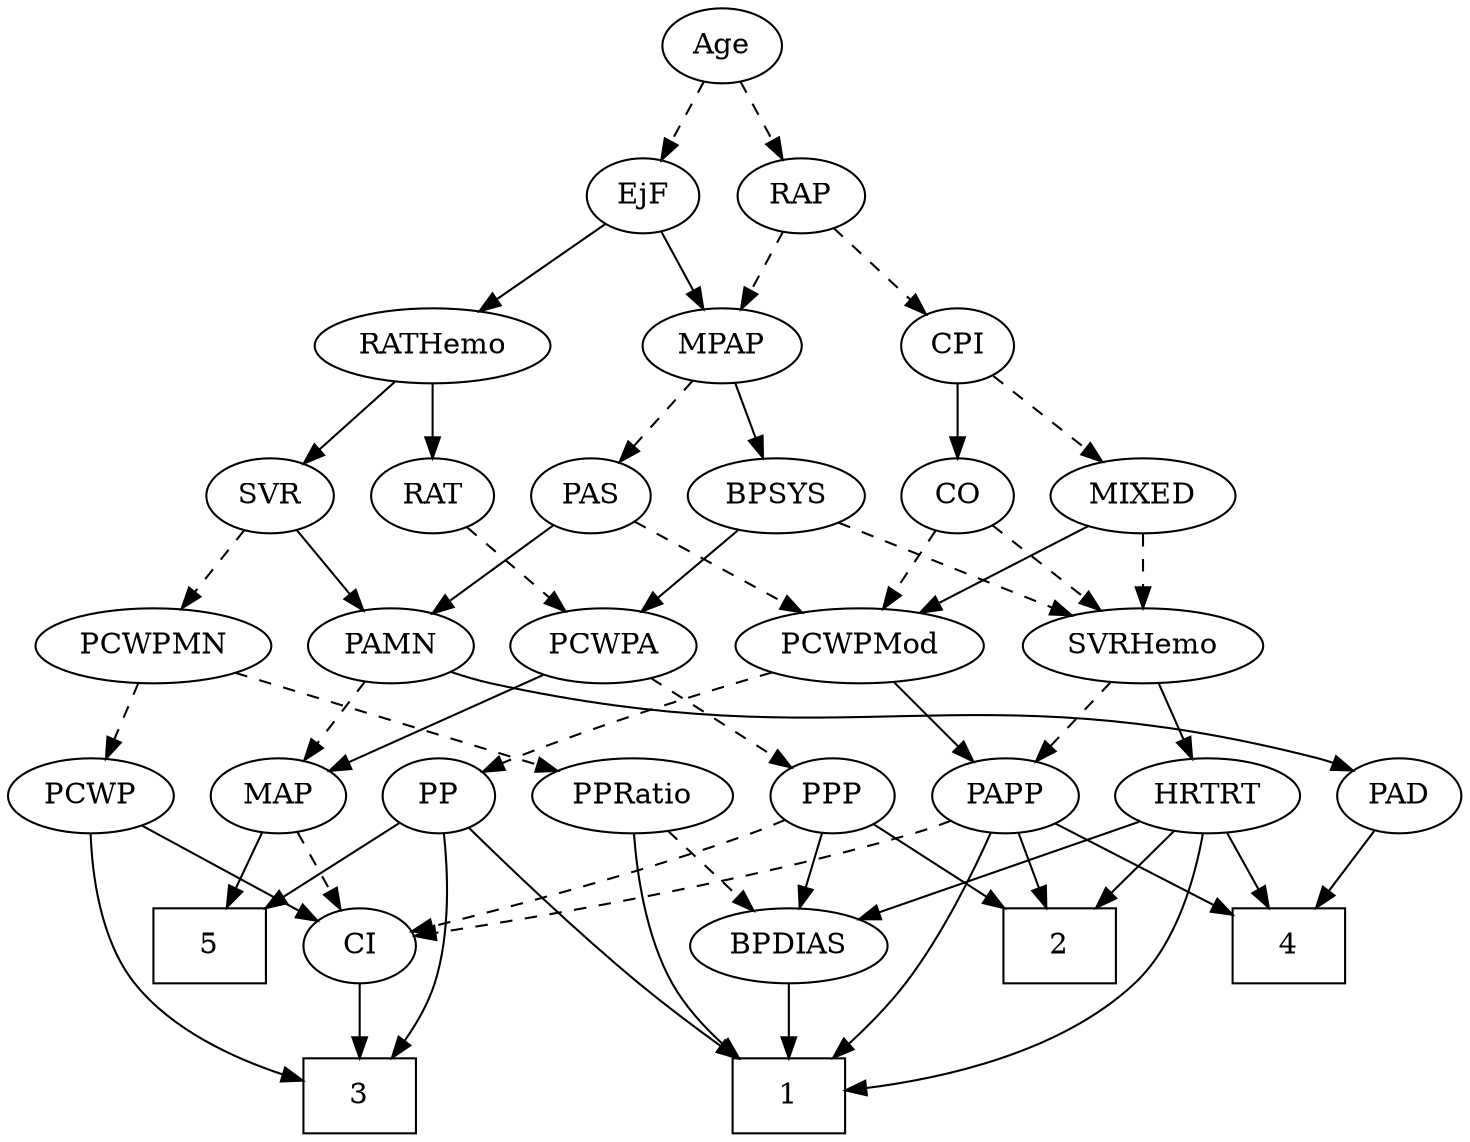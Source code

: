 strict digraph {
	graph [bb="0,0,645.69,540"];
	node [label="\N"];
	1	[height=0.5,
		pos="351.1,18",
		shape=box,
		width=0.75];
	2	[height=0.5,
		pos="476.1,90",
		shape=box,
		width=0.75];
	3	[height=0.5,
		pos="150.1,18",
		shape=box,
		width=0.75];
	4	[height=0.5,
		pos="586.1,90",
		shape=box,
		width=0.75];
	5	[height=0.5,
		pos="78.097,90",
		shape=box,
		width=0.75];
	Age	[height=0.5,
		pos="304.1,522",
		width=0.75];
	EjF	[height=0.5,
		pos="268.1,450",
		width=0.75];
	Age -> EjF	[pos="e,276.4,467.15 295.75,504.76 291.39,496.28 285.95,485.71 281.06,476.2",
		style=dashed];
	RAP	[height=0.5,
		pos="341.1,450",
		width=0.77632];
	Age -> RAP	[pos="e,332.56,467.15 312.68,504.76 317.16,496.28 322.75,485.71 327.78,476.2",
		style=dashed];
	MPAP	[height=0.5,
		pos="305.1,378",
		width=0.97491];
	EjF -> MPAP	[pos="e,296.3,395.63 276.68,432.76 281.1,424.4 286.59,414.02 291.56,404.61",
		style=solid];
	RATHemo	[height=0.5,
		pos="176.1,378",
		width=1.3721];
	EjF -> RATHemo	[pos="e,196.54,394.55 250.79,435.83 237.79,425.94 219.7,412.18 204.58,400.67",
		style=solid];
	RAP -> MPAP	[pos="e,313.65,395.63 332.75,432.76 328.45,424.4 323.11,414.02 318.27,404.61",
		style=dashed];
	CPI	[height=0.5,
		pos="414.1,378",
		width=0.75];
	RAP -> CPI	[pos="e,399.24,393.25 356.22,434.5 366.47,424.67 380.19,411.52 391.7,400.48",
		style=dashed];
	MIXED	[height=0.5,
		pos="499.1,306",
		width=1.1193];
	PCWPMod	[height=0.5,
		pos="379.1,234",
		width=1.4443];
	MIXED -> PCWPMod	[pos="e,404.53,249.84 475.67,291.34 457.93,280.99 433.28,266.61 413.33,254.97",
		style=solid];
	SVRHemo	[height=0.5,
		pos="499.1,234",
		width=1.3902];
	MIXED -> SVRHemo	[pos="e,499.1,252.1 499.1,287.7 499.1,279.98 499.1,270.71 499.1,262.11",
		style=dashed];
	BPSYS	[height=0.5,
		pos="331.1,306",
		width=1.0471];
	MPAP -> BPSYS	[pos="e,324.86,323.79 311.39,360.05 314.36,352.06 317.97,342.33 321.29,333.4",
		style=solid];
	PAS	[height=0.5,
		pos="248.1,306",
		width=0.75];
	MPAP -> PAS	[pos="e,260.59,322.34 292.16,361.12 284.77,352.04 275.37,340.49 267.15,330.39",
		style=dashed];
	PCWPA	[height=0.5,
		pos="267.1,234",
		width=1.1555];
	BPSYS -> PCWPA	[pos="e,282.01,251.31 316.57,289.12 308.43,280.2 298.1,268.91 288.99,258.94",
		style=solid];
	BPSYS -> SVRHemo	[pos="e,467.74,248.07 358.46,293.6 385.6,282.29 427.48,264.84 458.49,251.92",
		style=dashed];
	PAD	[height=0.5,
		pos="617.1,162",
		width=0.79437];
	PAD -> 4	[pos="e,593.82,108.45 609.75,144.41 606.23,136.45 601.92,126.72 597.95,117.76",
		style=solid];
	CO	[height=0.5,
		pos="414.1,306",
		width=0.75];
	CO -> PCWPMod	[pos="e,387.66,252.12 405.98,288.76 401.9,280.61 396.86,270.53 392.25,261.31",
		style=dashed];
	CO -> SVRHemo	[pos="e,480.09,250.65 430.49,291.5 442.34,281.74 458.62,268.33 472.35,257.02",
		style=dashed];
	PAMN	[height=0.5,
		pos="171.1,234",
		width=1.011];
	PAS -> PAMN	[pos="e,187.72,250.11 232.51,290.83 221.84,281.13 207.48,268.08 195.33,257.03",
		style=solid];
	PAS -> PCWPMod	[pos="e,351.95,249.5 268.57,294.06 288.47,283.42 319.14,267.04 343.12,254.22",
		style=dashed];
	PAMN -> PAD	[pos="e,595.63,174.31 197.87,221.58 203.78,219.42 210.08,217.41 216.1,216 374.39,178.96 423.19,222.52 580.1,180 582.04,179.47 584.01,178.85 \
585.98,178.17",
		style=solid];
	MAP	[height=0.5,
		pos="119.1,162",
		width=0.84854];
	PAMN -> MAP	[pos="e,130.73,178.67 159.04,216.76 152.45,207.89 144.16,196.74 136.84,186.89",
		style=dashed];
	RAT	[height=0.5,
		pos="176.1,306",
		width=0.75827];
	RATHemo -> RAT	[pos="e,176.1,324.1 176.1,359.7 176.1,351.98 176.1,342.71 176.1,334.11",
		style=solid];
	SVR	[height=0.5,
		pos="103.1,306",
		width=0.77632];
	RATHemo -> SVR	[pos="e,117.96,321.25 159.17,360.76 149.13,351.14 136.3,338.84 125.44,328.43",
		style=solid];
	CPI -> MIXED	[pos="e,480.69,322.16 430.49,363.5 442.5,353.61 459.07,339.96 472.91,328.56",
		style=dashed];
	CPI -> CO	[pos="e,414.1,324.1 414.1,359.7 414.1,351.98 414.1,342.71 414.1,334.11",
		style=solid];
	RAT -> PCWPA	[pos="e,247.53,250.05 193.21,291.83 206.25,281.81 224.45,267.81 239.53,256.21",
		style=dashed];
	SVR -> PAMN	[pos="e,155.75,250.8 117.52,290.15 126.55,280.85 138.39,268.67 148.63,258.12",
		style=solid];
	PCWPMN	[height=0.5,
		pos="67.097,234",
		width=1.3902];
	SVR -> PCWPMN	[pos="e,75.903,252.12 94.747,288.76 90.554,280.61 85.369,270.53 80.626,261.31",
		style=dashed];
	PP	[height=0.5,
		pos="195.1,162",
		width=0.75];
	PCWPMod -> PP	[pos="e,216.26,173.41 342.53,221.01 312.35,210.85 268.54,195.5 231.1,180 229.28,179.25 227.42,178.45 225.55,177.63",
		style=dashed];
	PAPP	[height=0.5,
		pos="442.1,162",
		width=0.88464];
	PCWPMod -> PAPP	[pos="e,428.14,178.51 394.03,216.41 402.18,207.35 412.41,195.99 421.33,186.08",
		style=solid];
	PCWPA -> MAP	[pos="e,142.18,173.92 239.95,220.16 214.98,208.35 177.91,190.82 151.42,178.29",
		style=solid];
	PPP	[height=0.5,
		pos="365.1,162",
		width=0.75];
	PCWPA -> PPP	[pos="e,347.3,175.71 287.88,218.15 302.77,207.52 322.92,193.13 338.91,181.71",
		style=dashed];
	PPRatio	[height=0.5,
		pos="280.1,162",
		width=1.1013];
	PCWPMN -> PPRatio	[pos="e,249.81,173.62 103.32,221.54 136.6,210.95 187.26,194.69 231.1,180 234.03,179.02 237.06,177.99 240.11,176.95",
		style=dashed];
	PCWP	[height=0.5,
		pos="35.097,162",
		width=0.97491];
	PCWPMN -> PCWP	[pos="e,42.772,179.79 59.351,216.05 55.656,207.97 51.152,198.12 47.034,189.11",
		style=dashed];
	SVRHemo -> PAPP	[pos="e,455.12,178.99 485.59,216.41 478.39,207.57 469.4,196.53 461.47,186.79",
		style=dashed];
	HRTRT	[height=0.5,
		pos="531.1,162",
		width=1.1013];
	SVRHemo -> HRTRT	[pos="e,523.42,179.79 506.84,216.05 510.54,207.97 515.04,198.12 519.16,189.11",
		style=solid];
	BPDIAS	[height=0.5,
		pos="351.1,90",
		width=1.1735];
	BPDIAS -> 1	[pos="e,351.1,36.104 351.1,71.697 351.1,63.983 351.1,54.712 351.1,46.112",
		style=solid];
	MAP -> 5	[pos="e,88.127,108.12 109.59,144.76 104.76,136.53 98.782,126.32 93.335,117.02",
		style=solid];
	CI	[height=0.5,
		pos="150.1,90",
		width=0.75];
	MAP -> CI	[pos="e,142.8,107.47 126.44,144.41 130.11,136.13 134.63,125.92 138.73,116.66",
		style=dashed];
	PP -> 1	[pos="e,328.23,36.033 208.79,146.3 225.85,128.21 256.19,96.844 284.1,72 295.51,61.843 308.58,51.28 320.13,42.281",
		style=solid];
	PP -> 3	[pos="e,165.18,36.403 195.82,143.72 196.03,125.37 194.75,95.791 186.1,72 182.6,62.379 176.96,52.826 171.18,44.535",
		style=solid];
	PP -> 5	[pos="e,105.2,107.22 175.51,149.28 158.74,139.25 134.15,124.54 113.88,112.41",
		style=solid];
	PPP -> 2	[pos="e,448.96,108.11 384.18,148.97 399.59,139.25 421.71,125.3 440.39,113.52",
		style=solid];
	PPP -> BPDIAS	[pos="e,354.55,108.28 361.71,144.05 360.17,136.35 358.3,127.03 356.57,118.36",
		style=solid];
	PPP -> CI	[pos="e,175.11,97.109 344.01,150.38 339.17,148.13 334,145.87 329.1,144 280.18,125.33 221.72,109.12 185.24,99.697",
		style=dashed];
	PPRatio -> 1	[pos="e,329.87,36.085 281.19,143.98 282.99,125.33 287.72,95.011 300.1,72 305.81,61.389 314.24,51.4 322.6,43.015",
		style=solid];
	PPRatio -> BPDIAS	[pos="e,334.89,106.98 295.85,145.46 305.19,136.26 317.2,124.42 327.63,114.13",
		style=dashed];
	PCWP -> 3	[pos="e,122.88,24.352 31.774,143.97 29.008,124.76 27.556,93.413 42.097,72 58.391,48.005 88.787,34.447 113.19,27.063",
		style=solid];
	PCWP -> CI	[pos="e,130.58,102.88 56.998,147.67 75.421,136.45 101.88,120.35 121.89,108.17",
		style=solid];
	CI -> 3	[pos="e,150.1,36.104 150.1,71.697 150.1,63.983 150.1,54.712 150.1,46.112",
		style=solid];
	PAPP -> 1	[pos="e,370.72,36.278 436.46,144.04 429.84,125.44 417.75,95.159 402.1,72 395.24,61.853 386.36,51.87 377.94,43.353",
		style=solid];
	PAPP -> 2	[pos="e,467.62,108.45 450.15,144.41 454.06,136.37 458.85,126.51 463.24,117.47",
		style=solid];
	PAPP -> 4	[pos="e,558.97,104.19 465.55,149.6 488.34,138.52 523.26,121.55 549.66,108.71",
		style=solid];
	PAPP -> CI	[pos="e,176.15,94.869 417.65,150 412.27,147.82 406.54,145.69 401.1,144 326.19,120.78 235.58,104.43 186.31,96.482",
		style=dashed];
	HRTRT -> 1	[pos="e,378.3,20.001 532.19,143.68 532.47,123.91 529.83,91.752 512.1,72 480.61,36.923 425.49,24.992 388.64,20.974",
		style=solid];
	HRTRT -> 2	[pos="e,489.55,108.12 518.34,144.76 511.66,136.27 503.34,125.68 495.85,116.15",
		style=solid];
	HRTRT -> 4	[pos="e,572.64,108.12 543.85,144.76 550.53,136.27 558.85,125.68 566.34,116.15",
		style=solid];
	HRTRT -> BPDIAS	[pos="e,381.31,102.75 501.78,149.6 471.58,137.86 424.34,119.48 390.81,106.44",
		style=solid];
}
